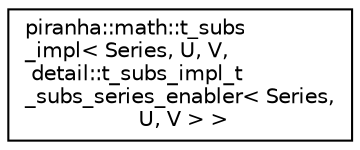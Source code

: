 digraph "Graphical Class Hierarchy"
{
  edge [fontname="Helvetica",fontsize="10",labelfontname="Helvetica",labelfontsize="10"];
  node [fontname="Helvetica",fontsize="10",shape=record];
  rankdir="LR";
  Node0 [label="piranha::math::t_subs\l_impl\< Series, U, V,\l detail::t_subs_impl_t\l_subs_series_enabler\< Series,\l U, V \> \>",height=0.2,width=0.4,color="black", fillcolor="white", style="filled",URL="$structpiranha_1_1math_1_1t__subs__impl_3_01_series_00_01_u_00_01_v_00_01detail_1_1t__subs__impl_7ad9c986dc1d74d55bde4986687ea40b.html",tooltip="Specialisation of the piranha::math::t_subs() functor for instances of piranha::t_substitutable_serie..."];
}
